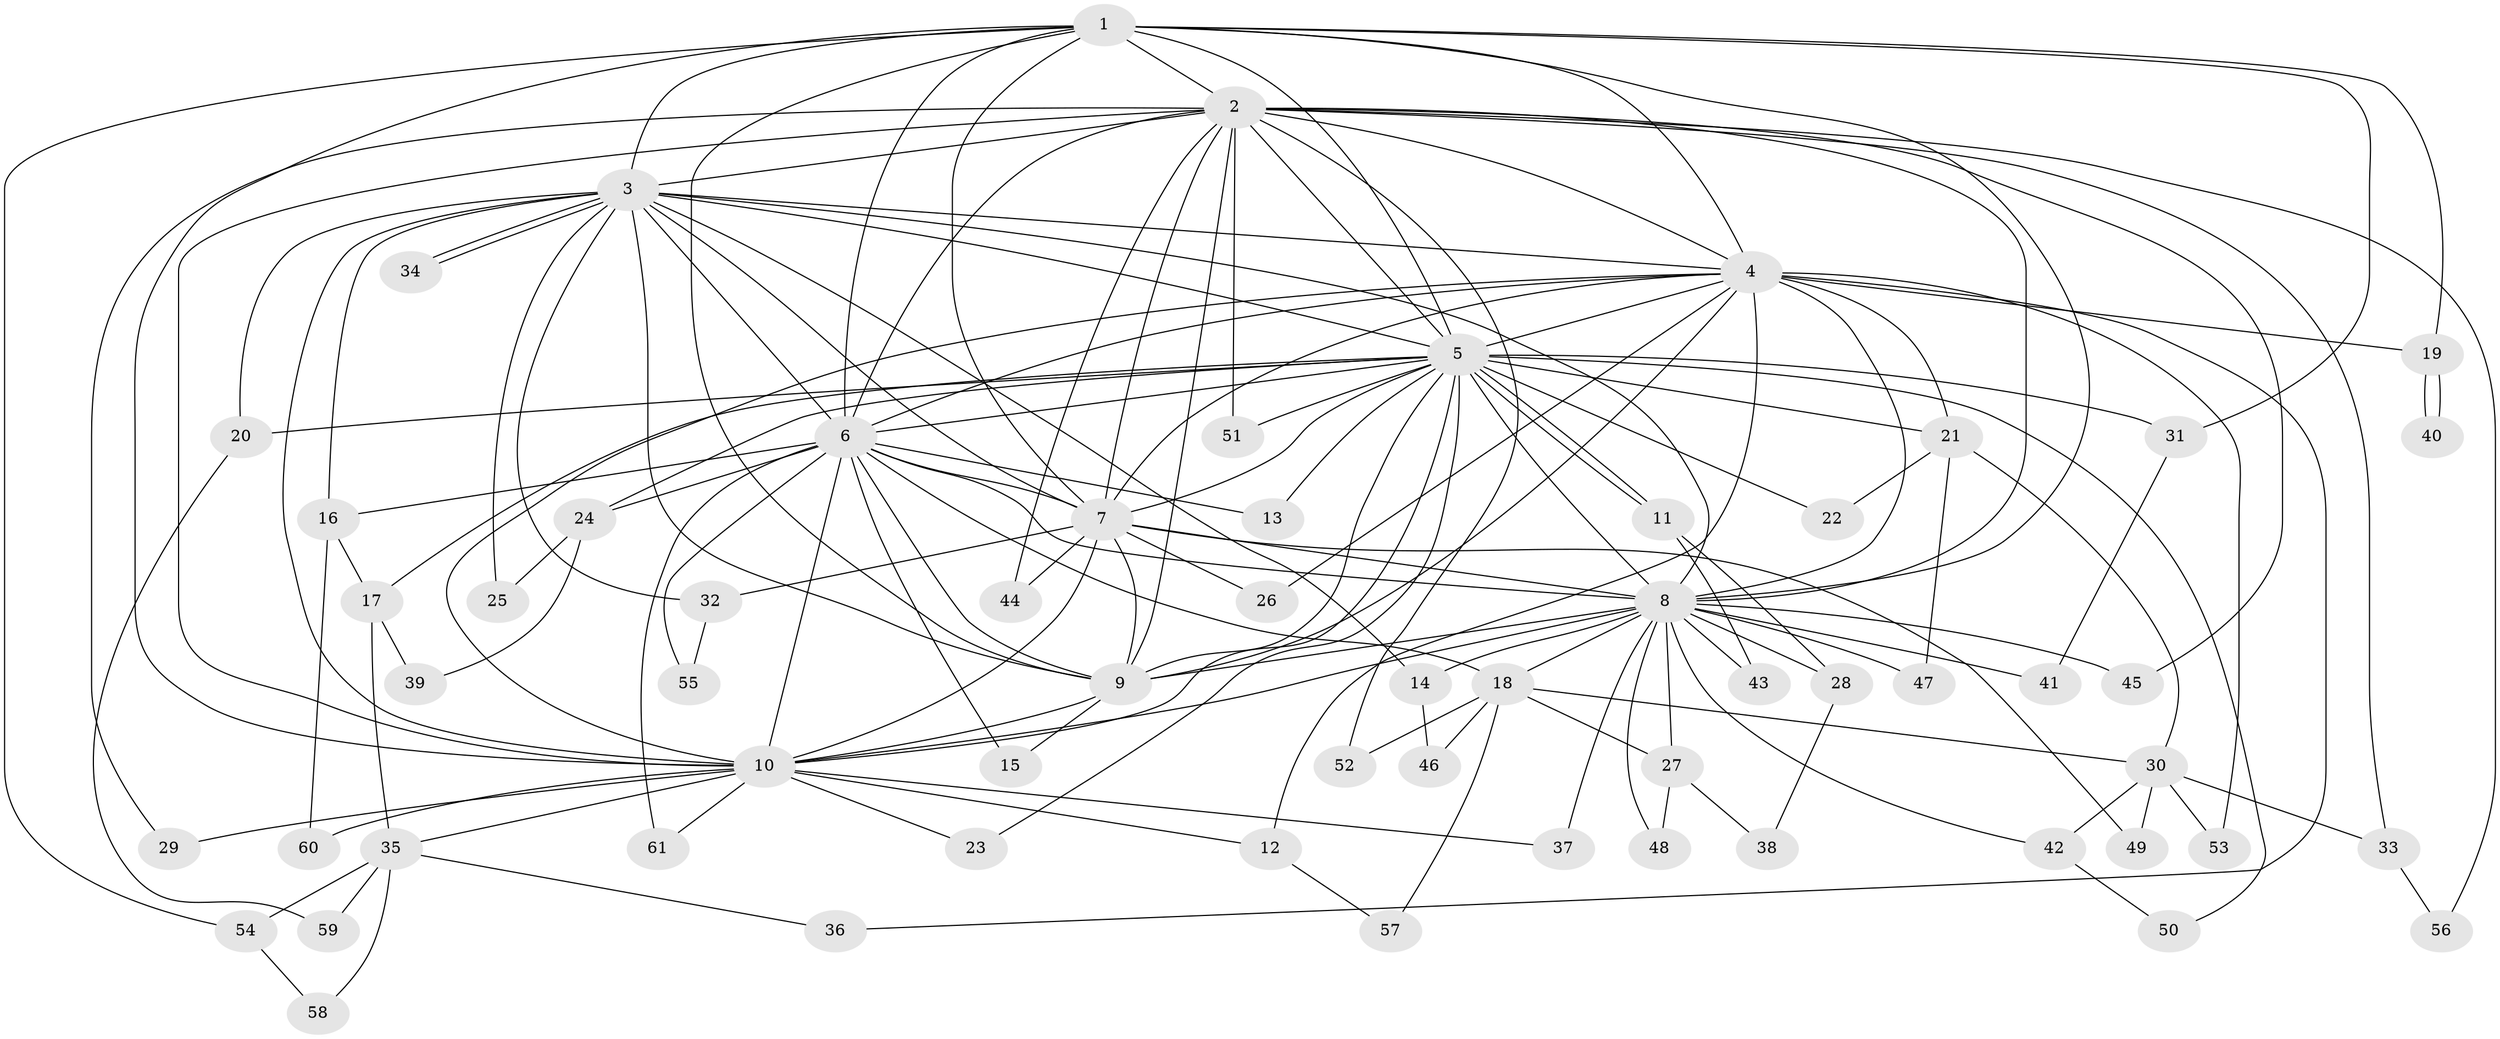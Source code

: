 // Generated by graph-tools (version 1.1) at 2025/25/03/09/25 03:25:39]
// undirected, 61 vertices, 147 edges
graph export_dot {
graph [start="1"]
  node [color=gray90,style=filled];
  1;
  2;
  3;
  4;
  5;
  6;
  7;
  8;
  9;
  10;
  11;
  12;
  13;
  14;
  15;
  16;
  17;
  18;
  19;
  20;
  21;
  22;
  23;
  24;
  25;
  26;
  27;
  28;
  29;
  30;
  31;
  32;
  33;
  34;
  35;
  36;
  37;
  38;
  39;
  40;
  41;
  42;
  43;
  44;
  45;
  46;
  47;
  48;
  49;
  50;
  51;
  52;
  53;
  54;
  55;
  56;
  57;
  58;
  59;
  60;
  61;
  1 -- 2;
  1 -- 3;
  1 -- 4;
  1 -- 5;
  1 -- 6;
  1 -- 7;
  1 -- 8;
  1 -- 9;
  1 -- 10;
  1 -- 19;
  1 -- 31;
  1 -- 54;
  2 -- 3;
  2 -- 4;
  2 -- 5;
  2 -- 6;
  2 -- 7;
  2 -- 8;
  2 -- 9;
  2 -- 10;
  2 -- 29;
  2 -- 33;
  2 -- 44;
  2 -- 45;
  2 -- 51;
  2 -- 52;
  2 -- 56;
  3 -- 4;
  3 -- 5;
  3 -- 6;
  3 -- 7;
  3 -- 8;
  3 -- 9;
  3 -- 10;
  3 -- 14;
  3 -- 16;
  3 -- 20;
  3 -- 25;
  3 -- 32;
  3 -- 34;
  3 -- 34;
  4 -- 5;
  4 -- 6;
  4 -- 7;
  4 -- 8;
  4 -- 9;
  4 -- 10;
  4 -- 12;
  4 -- 19;
  4 -- 21;
  4 -- 26;
  4 -- 36;
  4 -- 53;
  5 -- 6;
  5 -- 7;
  5 -- 8;
  5 -- 9;
  5 -- 10;
  5 -- 11;
  5 -- 11;
  5 -- 13;
  5 -- 17;
  5 -- 20;
  5 -- 21;
  5 -- 22;
  5 -- 23;
  5 -- 24;
  5 -- 31;
  5 -- 50;
  5 -- 51;
  6 -- 7;
  6 -- 8;
  6 -- 9;
  6 -- 10;
  6 -- 13;
  6 -- 15;
  6 -- 16;
  6 -- 18;
  6 -- 24;
  6 -- 55;
  6 -- 61;
  7 -- 8;
  7 -- 9;
  7 -- 10;
  7 -- 26;
  7 -- 32;
  7 -- 44;
  7 -- 49;
  8 -- 9;
  8 -- 10;
  8 -- 14;
  8 -- 18;
  8 -- 27;
  8 -- 28;
  8 -- 37;
  8 -- 41;
  8 -- 42;
  8 -- 43;
  8 -- 45;
  8 -- 47;
  8 -- 48;
  9 -- 10;
  9 -- 15;
  10 -- 12;
  10 -- 23;
  10 -- 29;
  10 -- 35;
  10 -- 37;
  10 -- 60;
  10 -- 61;
  11 -- 28;
  11 -- 43;
  12 -- 57;
  14 -- 46;
  16 -- 17;
  16 -- 60;
  17 -- 35;
  17 -- 39;
  18 -- 27;
  18 -- 30;
  18 -- 46;
  18 -- 52;
  18 -- 57;
  19 -- 40;
  19 -- 40;
  20 -- 59;
  21 -- 22;
  21 -- 30;
  21 -- 47;
  24 -- 25;
  24 -- 39;
  27 -- 38;
  27 -- 48;
  28 -- 38;
  30 -- 33;
  30 -- 42;
  30 -- 49;
  30 -- 53;
  31 -- 41;
  32 -- 55;
  33 -- 56;
  35 -- 36;
  35 -- 54;
  35 -- 58;
  35 -- 59;
  42 -- 50;
  54 -- 58;
}
